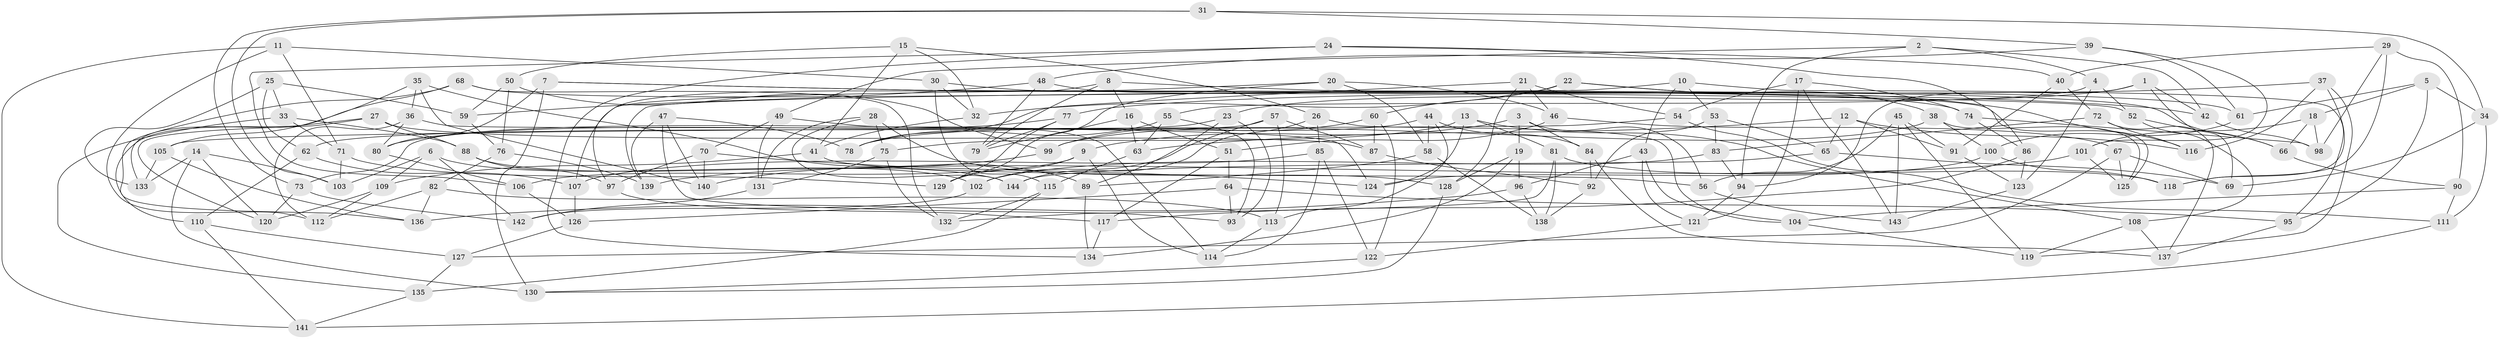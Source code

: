 // Generated by graph-tools (version 1.1) at 2025/11/02/27/25 16:11:43]
// undirected, 144 vertices, 288 edges
graph export_dot {
graph [start="1"]
  node [color=gray90,style=filled];
  1;
  2;
  3;
  4;
  5;
  6;
  7;
  8;
  9;
  10;
  11;
  12;
  13;
  14;
  15;
  16;
  17;
  18;
  19;
  20;
  21;
  22;
  23;
  24;
  25;
  26;
  27;
  28;
  29;
  30;
  31;
  32;
  33;
  34;
  35;
  36;
  37;
  38;
  39;
  40;
  41;
  42;
  43;
  44;
  45;
  46;
  47;
  48;
  49;
  50;
  51;
  52;
  53;
  54;
  55;
  56;
  57;
  58;
  59;
  60;
  61;
  62;
  63;
  64;
  65;
  66;
  67;
  68;
  69;
  70;
  71;
  72;
  73;
  74;
  75;
  76;
  77;
  78;
  79;
  80;
  81;
  82;
  83;
  84;
  85;
  86;
  87;
  88;
  89;
  90;
  91;
  92;
  93;
  94;
  95;
  96;
  97;
  98;
  99;
  100;
  101;
  102;
  103;
  104;
  105;
  106;
  107;
  108;
  109;
  110;
  111;
  112;
  113;
  114;
  115;
  116;
  117;
  118;
  119;
  120;
  121;
  122;
  123;
  124;
  125;
  126;
  127;
  128;
  129;
  130;
  131;
  132;
  133;
  134;
  135;
  136;
  137;
  138;
  139;
  140;
  141;
  142;
  143;
  144;
  1 -- 69;
  1 -- 94;
  1 -- 42;
  1 -- 23;
  2 -- 4;
  2 -- 94;
  2 -- 42;
  2 -- 49;
  3 -- 84;
  3 -- 19;
  3 -- 9;
  3 -- 56;
  4 -- 52;
  4 -- 55;
  4 -- 123;
  5 -- 61;
  5 -- 34;
  5 -- 18;
  5 -- 95;
  6 -- 103;
  6 -- 109;
  6 -- 102;
  6 -- 142;
  7 -- 80;
  7 -- 52;
  7 -- 42;
  7 -- 130;
  8 -- 79;
  8 -- 97;
  8 -- 16;
  8 -- 66;
  9 -- 106;
  9 -- 129;
  9 -- 114;
  10 -- 53;
  10 -- 43;
  10 -- 95;
  10 -- 139;
  11 -- 30;
  11 -- 112;
  11 -- 141;
  11 -- 71;
  12 -- 63;
  12 -- 116;
  12 -- 91;
  12 -- 65;
  13 -- 81;
  13 -- 75;
  13 -- 108;
  13 -- 124;
  14 -- 133;
  14 -- 130;
  14 -- 103;
  14 -- 120;
  15 -- 50;
  15 -- 41;
  15 -- 26;
  15 -- 32;
  16 -- 51;
  16 -- 63;
  16 -- 79;
  17 -- 121;
  17 -- 54;
  17 -- 143;
  17 -- 74;
  18 -- 66;
  18 -- 98;
  18 -- 101;
  19 -- 134;
  19 -- 128;
  19 -- 96;
  20 -- 107;
  20 -- 129;
  20 -- 58;
  20 -- 46;
  21 -- 54;
  21 -- 128;
  21 -- 78;
  21 -- 46;
  22 -- 116;
  22 -- 38;
  22 -- 60;
  22 -- 32;
  23 -- 93;
  23 -- 62;
  23 -- 89;
  24 -- 40;
  24 -- 134;
  24 -- 106;
  24 -- 86;
  25 -- 33;
  25 -- 62;
  25 -- 59;
  25 -- 133;
  26 -- 144;
  26 -- 85;
  26 -- 104;
  27 -- 120;
  27 -- 110;
  27 -- 87;
  27 -- 88;
  28 -- 75;
  28 -- 131;
  28 -- 144;
  28 -- 128;
  29 -- 40;
  29 -- 90;
  29 -- 118;
  29 -- 98;
  30 -- 32;
  30 -- 125;
  30 -- 115;
  31 -- 73;
  31 -- 103;
  31 -- 39;
  31 -- 34;
  32 -- 41;
  33 -- 135;
  33 -- 88;
  33 -- 71;
  34 -- 69;
  34 -- 111;
  35 -- 89;
  35 -- 140;
  35 -- 36;
  35 -- 105;
  36 -- 112;
  36 -- 124;
  36 -- 80;
  37 -- 116;
  37 -- 119;
  37 -- 77;
  37 -- 118;
  38 -- 125;
  38 -- 100;
  38 -- 99;
  39 -- 101;
  39 -- 48;
  39 -- 61;
  40 -- 91;
  40 -- 72;
  41 -- 56;
  41 -- 109;
  42 -- 98;
  43 -- 96;
  43 -- 121;
  43 -- 104;
  44 -- 84;
  44 -- 58;
  44 -- 78;
  44 -- 113;
  45 -- 143;
  45 -- 56;
  45 -- 119;
  45 -- 91;
  46 -- 51;
  46 -- 67;
  47 -- 140;
  47 -- 139;
  47 -- 78;
  47 -- 93;
  48 -- 61;
  48 -- 79;
  48 -- 59;
  49 -- 131;
  49 -- 70;
  49 -- 114;
  50 -- 76;
  50 -- 59;
  50 -- 99;
  51 -- 117;
  51 -- 64;
  52 -- 66;
  52 -- 108;
  53 -- 65;
  53 -- 92;
  53 -- 83;
  54 -- 111;
  54 -- 105;
  55 -- 78;
  55 -- 63;
  55 -- 93;
  56 -- 143;
  57 -- 102;
  57 -- 87;
  57 -- 113;
  57 -- 73;
  58 -- 89;
  58 -- 138;
  59 -- 76;
  60 -- 99;
  60 -- 122;
  60 -- 87;
  61 -- 100;
  62 -- 107;
  62 -- 110;
  63 -- 115;
  64 -- 93;
  64 -- 95;
  64 -- 126;
  65 -- 144;
  65 -- 69;
  66 -- 90;
  67 -- 69;
  67 -- 125;
  67 -- 127;
  68 -- 136;
  68 -- 132;
  68 -- 74;
  68 -- 133;
  70 -- 97;
  70 -- 140;
  70 -- 124;
  71 -- 129;
  71 -- 103;
  72 -- 137;
  72 -- 116;
  72 -- 83;
  73 -- 142;
  73 -- 120;
  74 -- 86;
  74 -- 98;
  75 -- 132;
  75 -- 131;
  76 -- 82;
  76 -- 139;
  77 -- 129;
  77 -- 79;
  77 -- 80;
  80 -- 106;
  81 -- 132;
  81 -- 118;
  81 -- 138;
  82 -- 113;
  82 -- 112;
  82 -- 136;
  83 -- 102;
  83 -- 94;
  84 -- 92;
  84 -- 137;
  85 -- 122;
  85 -- 107;
  85 -- 114;
  86 -- 123;
  86 -- 117;
  87 -- 92;
  88 -- 97;
  88 -- 144;
  89 -- 134;
  90 -- 104;
  90 -- 111;
  91 -- 123;
  92 -- 138;
  94 -- 121;
  95 -- 137;
  96 -- 138;
  96 -- 136;
  97 -- 117;
  99 -- 140;
  100 -- 118;
  100 -- 124;
  101 -- 139;
  101 -- 125;
  102 -- 142;
  104 -- 119;
  105 -- 136;
  105 -- 133;
  106 -- 126;
  107 -- 126;
  108 -- 137;
  108 -- 119;
  109 -- 112;
  109 -- 120;
  110 -- 141;
  110 -- 127;
  111 -- 141;
  113 -- 114;
  115 -- 135;
  115 -- 132;
  117 -- 134;
  121 -- 122;
  122 -- 130;
  123 -- 143;
  126 -- 127;
  127 -- 135;
  128 -- 130;
  131 -- 142;
  135 -- 141;
}
